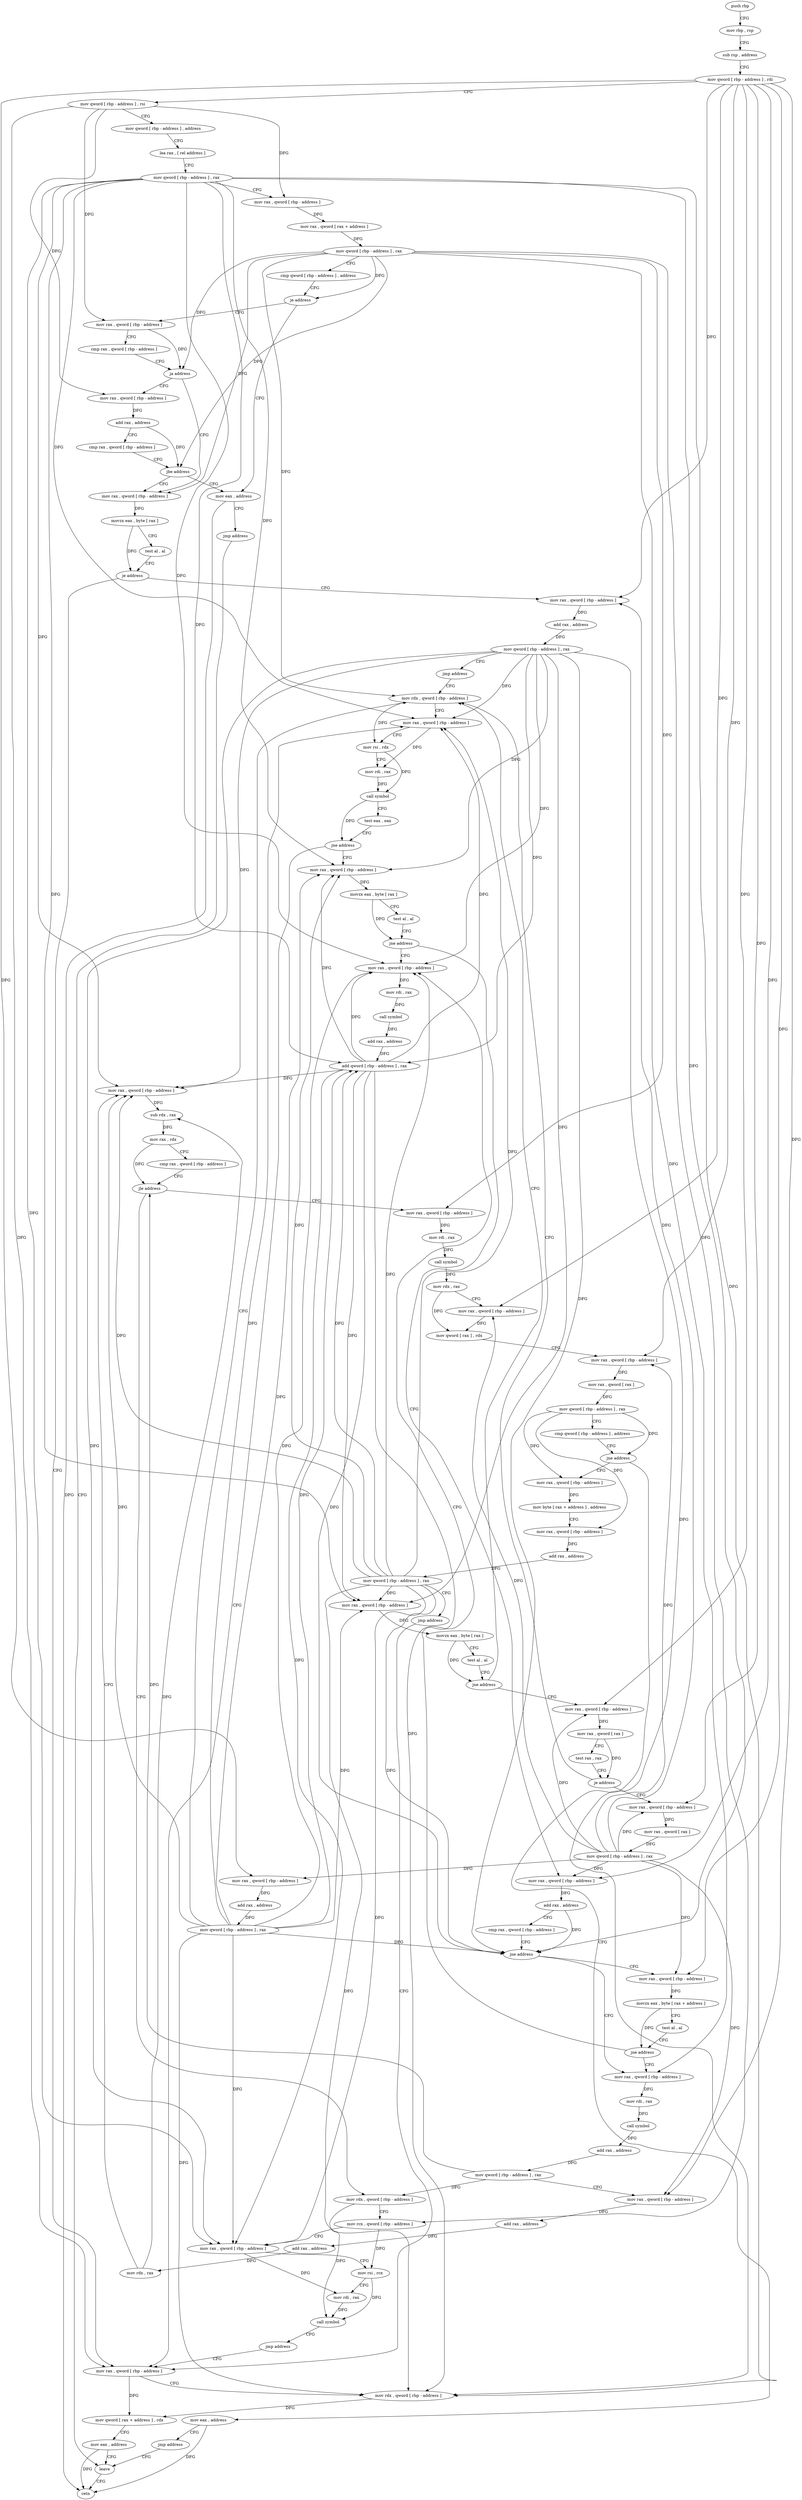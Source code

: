 digraph "func" {
"382146" [label = "push rbp" ]
"382147" [label = "mov rbp , rsp" ]
"382150" [label = "sub rsp , address" ]
"382154" [label = "mov qword [ rbp - address ] , rdi" ]
"382158" [label = "mov qword [ rbp - address ] , rsi" ]
"382162" [label = "mov qword [ rbp - address ] , address" ]
"382170" [label = "lea rax , [ rel address ]" ]
"382177" [label = "mov qword [ rbp - address ] , rax" ]
"382181" [label = "mov rax , qword [ rbp - address ]" ]
"382185" [label = "mov rax , qword [ rax + address ]" ]
"382189" [label = "mov qword [ rbp - address ] , rax" ]
"382193" [label = "cmp qword [ rbp - address ] , address" ]
"382198" [label = "je address" ]
"382224" [label = "mov eax , address" ]
"382200" [label = "mov rax , qword [ rbp - address ]" ]
"382229" [label = "jmp address" ]
"382572" [label = "leave" ]
"382204" [label = "cmp rax , qword [ rbp - address ]" ]
"382208" [label = "ja address" ]
"382234" [label = "mov rax , qword [ rbp - address ]" ]
"382210" [label = "mov rax , qword [ rbp - address ]" ]
"382573" [label = "retn" ]
"382238" [label = "movzx eax , byte [ rax ]" ]
"382241" [label = "test al , al" ]
"382243" [label = "je address" ]
"382555" [label = "mov rax , qword [ rbp - address ]" ]
"382249" [label = "mov rax , qword [ rbp - address ]" ]
"382214" [label = "add rax , address" ]
"382218" [label = "cmp rax , qword [ rbp - address ]" ]
"382222" [label = "jbe address" ]
"382559" [label = "mov rdx , qword [ rbp - address ]" ]
"382563" [label = "mov qword [ rax + address ] , rdx" ]
"382567" [label = "mov eax , address" ]
"382253" [label = "add rax , address" ]
"382257" [label = "mov qword [ rbp - address ] , rax" ]
"382261" [label = "jmp address" ]
"382528" [label = "mov rdx , qword [ rbp - address ]" ]
"382532" [label = "mov rax , qword [ rbp - address ]" ]
"382536" [label = "mov rsi , rdx" ]
"382539" [label = "mov rdi , rax" ]
"382542" [label = "call symbol" ]
"382547" [label = "test eax , eax" ]
"382549" [label = "jne address" ]
"382266" [label = "mov rax , qword [ rbp - address ]" ]
"382270" [label = "movzx eax , byte [ rax ]" ]
"382273" [label = "test al , al" ]
"382275" [label = "jne address" ]
"382462" [label = "mov rax , qword [ rbp - address ]" ]
"382281" [label = "mov rax , qword [ rbp - address ]" ]
"382466" [label = "mov rdi , rax" ]
"382469" [label = "call symbol" ]
"382474" [label = "add rax , address" ]
"382478" [label = "add qword [ rbp - address ] , rax" ]
"382482" [label = "mov rax , qword [ rbp - address ]" ]
"382486" [label = "movzx eax , byte [ rax ]" ]
"382489" [label = "test al , al" ]
"382491" [label = "jne address" ]
"382493" [label = "mov rax , qword [ rbp - address ]" ]
"382285" [label = "add rax , address" ]
"382289" [label = "cmp rax , qword [ rbp - address ]" ]
"382293" [label = "jne address" ]
"382311" [label = "mov rax , qword [ rbp - address ]" ]
"382295" [label = "mov rax , qword [ rbp - address ]" ]
"382497" [label = "mov rax , qword [ rax ]" ]
"382500" [label = "test rax , rax" ]
"382503" [label = "je address" ]
"382505" [label = "mov rax , qword [ rbp - address ]" ]
"382315" [label = "mov rdi , rax" ]
"382318" [label = "call symbol" ]
"382323" [label = "add rax , address" ]
"382327" [label = "mov qword [ rbp - address ] , rax" ]
"382331" [label = "mov rax , qword [ rbp - address ]" ]
"382335" [label = "add rax , address" ]
"382339" [label = "add rax , address" ]
"382343" [label = "mov rdx , rax" ]
"382346" [label = "mov rax , qword [ rbp - address ]" ]
"382350" [label = "sub rdx , rax" ]
"382353" [label = "mov rax , rdx" ]
"382356" [label = "cmp rax , qword [ rbp - address ]" ]
"382360" [label = "jle address" ]
"382390" [label = "mov rax , qword [ rbp - address ]" ]
"382362" [label = "mov rdx , qword [ rbp - address ]" ]
"382299" [label = "movzx eax , byte [ rax + address ]" ]
"382303" [label = "test al , al" ]
"382305" [label = "jne address" ]
"382509" [label = "mov rax , qword [ rax ]" ]
"382512" [label = "mov qword [ rbp - address ] , rax" ]
"382516" [label = "mov rax , qword [ rbp - address ]" ]
"382520" [label = "add rax , address" ]
"382524" [label = "mov qword [ rbp - address ] , rax" ]
"382394" [label = "mov rdi , rax" ]
"382397" [label = "call symbol" ]
"382402" [label = "mov rdx , rax" ]
"382405" [label = "mov rax , qword [ rbp - address ]" ]
"382409" [label = "mov qword [ rax ] , rdx" ]
"382412" [label = "mov rax , qword [ rbp - address ]" ]
"382416" [label = "mov rax , qword [ rax ]" ]
"382419" [label = "mov qword [ rbp - address ] , rax" ]
"382423" [label = "cmp qword [ rbp - address ] , address" ]
"382428" [label = "jne address" ]
"382440" [label = "mov rax , qword [ rbp - address ]" ]
"382430" [label = "mov eax , address" ]
"382366" [label = "mov rcx , qword [ rbp - address ]" ]
"382370" [label = "mov rax , qword [ rbp - address ]" ]
"382374" [label = "mov rsi , rcx" ]
"382377" [label = "mov rdi , rax" ]
"382380" [label = "call symbol" ]
"382385" [label = "jmp address" ]
"382444" [label = "mov byte [ rax + address ] , address" ]
"382448" [label = "mov rax , qword [ rbp - address ]" ]
"382452" [label = "add rax , address" ]
"382456" [label = "mov qword [ rbp - address ] , rax" ]
"382460" [label = "jmp address" ]
"382435" [label = "jmp address" ]
"382146" -> "382147" [ label = "CFG" ]
"382147" -> "382150" [ label = "CFG" ]
"382150" -> "382154" [ label = "CFG" ]
"382154" -> "382158" [ label = "CFG" ]
"382154" -> "382249" [ label = "DFG" ]
"382154" -> "382281" [ label = "DFG" ]
"382154" -> "382493" [ label = "DFG" ]
"382154" -> "382331" [ label = "DFG" ]
"382154" -> "382295" [ label = "DFG" ]
"382154" -> "382505" [ label = "DFG" ]
"382154" -> "382516" [ label = "DFG" ]
"382154" -> "382405" [ label = "DFG" ]
"382154" -> "382412" [ label = "DFG" ]
"382158" -> "382162" [ label = "CFG" ]
"382158" -> "382181" [ label = "DFG" ]
"382158" -> "382200" [ label = "DFG" ]
"382158" -> "382210" [ label = "DFG" ]
"382158" -> "382555" [ label = "DFG" ]
"382162" -> "382170" [ label = "CFG" ]
"382170" -> "382177" [ label = "CFG" ]
"382177" -> "382181" [ label = "CFG" ]
"382177" -> "382559" [ label = "DFG" ]
"382177" -> "382532" [ label = "DFG" ]
"382177" -> "382266" [ label = "DFG" ]
"382177" -> "382462" [ label = "DFG" ]
"382177" -> "382478" [ label = "DFG" ]
"382177" -> "382482" [ label = "DFG" ]
"382177" -> "382293" [ label = "DFG" ]
"382177" -> "382346" [ label = "DFG" ]
"382177" -> "382370" [ label = "DFG" ]
"382181" -> "382185" [ label = "DFG" ]
"382185" -> "382189" [ label = "DFG" ]
"382189" -> "382193" [ label = "CFG" ]
"382189" -> "382198" [ label = "DFG" ]
"382189" -> "382208" [ label = "DFG" ]
"382189" -> "382234" [ label = "DFG" ]
"382189" -> "382222" [ label = "DFG" ]
"382189" -> "382528" [ label = "DFG" ]
"382189" -> "382311" [ label = "DFG" ]
"382189" -> "382390" [ label = "DFG" ]
"382189" -> "382366" [ label = "DFG" ]
"382193" -> "382198" [ label = "CFG" ]
"382198" -> "382224" [ label = "CFG" ]
"382198" -> "382200" [ label = "CFG" ]
"382224" -> "382229" [ label = "CFG" ]
"382224" -> "382573" [ label = "DFG" ]
"382200" -> "382204" [ label = "CFG" ]
"382200" -> "382208" [ label = "DFG" ]
"382229" -> "382572" [ label = "CFG" ]
"382572" -> "382573" [ label = "CFG" ]
"382204" -> "382208" [ label = "CFG" ]
"382208" -> "382234" [ label = "CFG" ]
"382208" -> "382210" [ label = "CFG" ]
"382234" -> "382238" [ label = "DFG" ]
"382210" -> "382214" [ label = "DFG" ]
"382238" -> "382241" [ label = "CFG" ]
"382238" -> "382243" [ label = "DFG" ]
"382241" -> "382243" [ label = "CFG" ]
"382243" -> "382555" [ label = "CFG" ]
"382243" -> "382249" [ label = "CFG" ]
"382555" -> "382559" [ label = "CFG" ]
"382555" -> "382563" [ label = "DFG" ]
"382249" -> "382253" [ label = "DFG" ]
"382214" -> "382218" [ label = "CFG" ]
"382214" -> "382222" [ label = "DFG" ]
"382218" -> "382222" [ label = "CFG" ]
"382222" -> "382234" [ label = "CFG" ]
"382222" -> "382224" [ label = "CFG" ]
"382559" -> "382563" [ label = "DFG" ]
"382563" -> "382567" [ label = "CFG" ]
"382567" -> "382572" [ label = "CFG" ]
"382567" -> "382573" [ label = "DFG" ]
"382253" -> "382257" [ label = "DFG" ]
"382257" -> "382261" [ label = "CFG" ]
"382257" -> "382559" [ label = "DFG" ]
"382257" -> "382532" [ label = "DFG" ]
"382257" -> "382266" [ label = "DFG" ]
"382257" -> "382462" [ label = "DFG" ]
"382257" -> "382478" [ label = "DFG" ]
"382257" -> "382482" [ label = "DFG" ]
"382257" -> "382293" [ label = "DFG" ]
"382257" -> "382346" [ label = "DFG" ]
"382257" -> "382370" [ label = "DFG" ]
"382261" -> "382528" [ label = "CFG" ]
"382528" -> "382532" [ label = "CFG" ]
"382528" -> "382536" [ label = "DFG" ]
"382532" -> "382536" [ label = "CFG" ]
"382532" -> "382539" [ label = "DFG" ]
"382536" -> "382539" [ label = "CFG" ]
"382536" -> "382542" [ label = "DFG" ]
"382539" -> "382542" [ label = "DFG" ]
"382542" -> "382547" [ label = "CFG" ]
"382542" -> "382549" [ label = "DFG" ]
"382547" -> "382549" [ label = "CFG" ]
"382549" -> "382266" [ label = "CFG" ]
"382549" -> "382555" [ label = "CFG" ]
"382266" -> "382270" [ label = "DFG" ]
"382270" -> "382273" [ label = "CFG" ]
"382270" -> "382275" [ label = "DFG" ]
"382273" -> "382275" [ label = "CFG" ]
"382275" -> "382462" [ label = "CFG" ]
"382275" -> "382281" [ label = "CFG" ]
"382462" -> "382466" [ label = "DFG" ]
"382281" -> "382285" [ label = "DFG" ]
"382466" -> "382469" [ label = "DFG" ]
"382469" -> "382474" [ label = "DFG" ]
"382474" -> "382478" [ label = "DFG" ]
"382478" -> "382482" [ label = "DFG" ]
"382478" -> "382559" [ label = "DFG" ]
"382478" -> "382532" [ label = "DFG" ]
"382478" -> "382266" [ label = "DFG" ]
"382478" -> "382462" [ label = "DFG" ]
"382478" -> "382293" [ label = "DFG" ]
"382478" -> "382346" [ label = "DFG" ]
"382478" -> "382370" [ label = "DFG" ]
"382482" -> "382486" [ label = "DFG" ]
"382486" -> "382489" [ label = "CFG" ]
"382486" -> "382491" [ label = "DFG" ]
"382489" -> "382491" [ label = "CFG" ]
"382491" -> "382528" [ label = "CFG" ]
"382491" -> "382493" [ label = "CFG" ]
"382493" -> "382497" [ label = "DFG" ]
"382285" -> "382289" [ label = "CFG" ]
"382285" -> "382293" [ label = "DFG" ]
"382289" -> "382293" [ label = "CFG" ]
"382293" -> "382311" [ label = "CFG" ]
"382293" -> "382295" [ label = "CFG" ]
"382311" -> "382315" [ label = "DFG" ]
"382295" -> "382299" [ label = "DFG" ]
"382497" -> "382500" [ label = "CFG" ]
"382497" -> "382503" [ label = "DFG" ]
"382500" -> "382503" [ label = "CFG" ]
"382503" -> "382528" [ label = "CFG" ]
"382503" -> "382505" [ label = "CFG" ]
"382505" -> "382509" [ label = "DFG" ]
"382315" -> "382318" [ label = "DFG" ]
"382318" -> "382323" [ label = "DFG" ]
"382323" -> "382327" [ label = "DFG" ]
"382327" -> "382331" [ label = "CFG" ]
"382327" -> "382360" [ label = "DFG" ]
"382327" -> "382362" [ label = "DFG" ]
"382331" -> "382335" [ label = "DFG" ]
"382335" -> "382339" [ label = "DFG" ]
"382339" -> "382343" [ label = "DFG" ]
"382343" -> "382346" [ label = "CFG" ]
"382343" -> "382350" [ label = "DFG" ]
"382346" -> "382350" [ label = "DFG" ]
"382350" -> "382353" [ label = "DFG" ]
"382353" -> "382356" [ label = "CFG" ]
"382353" -> "382360" [ label = "DFG" ]
"382356" -> "382360" [ label = "CFG" ]
"382360" -> "382390" [ label = "CFG" ]
"382360" -> "382362" [ label = "CFG" ]
"382390" -> "382394" [ label = "DFG" ]
"382362" -> "382366" [ label = "CFG" ]
"382362" -> "382380" [ label = "DFG" ]
"382299" -> "382303" [ label = "CFG" ]
"382299" -> "382305" [ label = "DFG" ]
"382303" -> "382305" [ label = "CFG" ]
"382305" -> "382462" [ label = "CFG" ]
"382305" -> "382311" [ label = "CFG" ]
"382509" -> "382512" [ label = "DFG" ]
"382512" -> "382516" [ label = "DFG" ]
"382512" -> "382249" [ label = "DFG" ]
"382512" -> "382281" [ label = "DFG" ]
"382512" -> "382493" [ label = "DFG" ]
"382512" -> "382331" [ label = "DFG" ]
"382512" -> "382295" [ label = "DFG" ]
"382512" -> "382505" [ label = "DFG" ]
"382512" -> "382405" [ label = "DFG" ]
"382512" -> "382412" [ label = "DFG" ]
"382516" -> "382520" [ label = "DFG" ]
"382520" -> "382524" [ label = "DFG" ]
"382524" -> "382528" [ label = "CFG" ]
"382524" -> "382559" [ label = "DFG" ]
"382524" -> "382532" [ label = "DFG" ]
"382524" -> "382266" [ label = "DFG" ]
"382524" -> "382462" [ label = "DFG" ]
"382524" -> "382482" [ label = "DFG" ]
"382524" -> "382293" [ label = "DFG" ]
"382524" -> "382346" [ label = "DFG" ]
"382524" -> "382478" [ label = "DFG" ]
"382524" -> "382370" [ label = "DFG" ]
"382394" -> "382397" [ label = "DFG" ]
"382397" -> "382402" [ label = "DFG" ]
"382402" -> "382405" [ label = "CFG" ]
"382402" -> "382409" [ label = "DFG" ]
"382405" -> "382409" [ label = "DFG" ]
"382409" -> "382412" [ label = "CFG" ]
"382412" -> "382416" [ label = "DFG" ]
"382416" -> "382419" [ label = "DFG" ]
"382419" -> "382423" [ label = "CFG" ]
"382419" -> "382428" [ label = "DFG" ]
"382419" -> "382440" [ label = "DFG" ]
"382419" -> "382448" [ label = "DFG" ]
"382423" -> "382428" [ label = "CFG" ]
"382428" -> "382440" [ label = "CFG" ]
"382428" -> "382430" [ label = "CFG" ]
"382440" -> "382444" [ label = "DFG" ]
"382430" -> "382435" [ label = "CFG" ]
"382430" -> "382573" [ label = "DFG" ]
"382366" -> "382370" [ label = "CFG" ]
"382366" -> "382374" [ label = "DFG" ]
"382370" -> "382374" [ label = "CFG" ]
"382370" -> "382377" [ label = "DFG" ]
"382374" -> "382377" [ label = "CFG" ]
"382374" -> "382380" [ label = "DFG" ]
"382377" -> "382380" [ label = "DFG" ]
"382380" -> "382385" [ label = "CFG" ]
"382385" -> "382555" [ label = "CFG" ]
"382444" -> "382448" [ label = "CFG" ]
"382448" -> "382452" [ label = "DFG" ]
"382452" -> "382456" [ label = "DFG" ]
"382456" -> "382460" [ label = "CFG" ]
"382456" -> "382559" [ label = "DFG" ]
"382456" -> "382532" [ label = "DFG" ]
"382456" -> "382266" [ label = "DFG" ]
"382456" -> "382462" [ label = "DFG" ]
"382456" -> "382482" [ label = "DFG" ]
"382456" -> "382293" [ label = "DFG" ]
"382456" -> "382346" [ label = "DFG" ]
"382456" -> "382370" [ label = "DFG" ]
"382456" -> "382478" [ label = "DFG" ]
"382460" -> "382555" [ label = "CFG" ]
"382435" -> "382572" [ label = "CFG" ]
}
